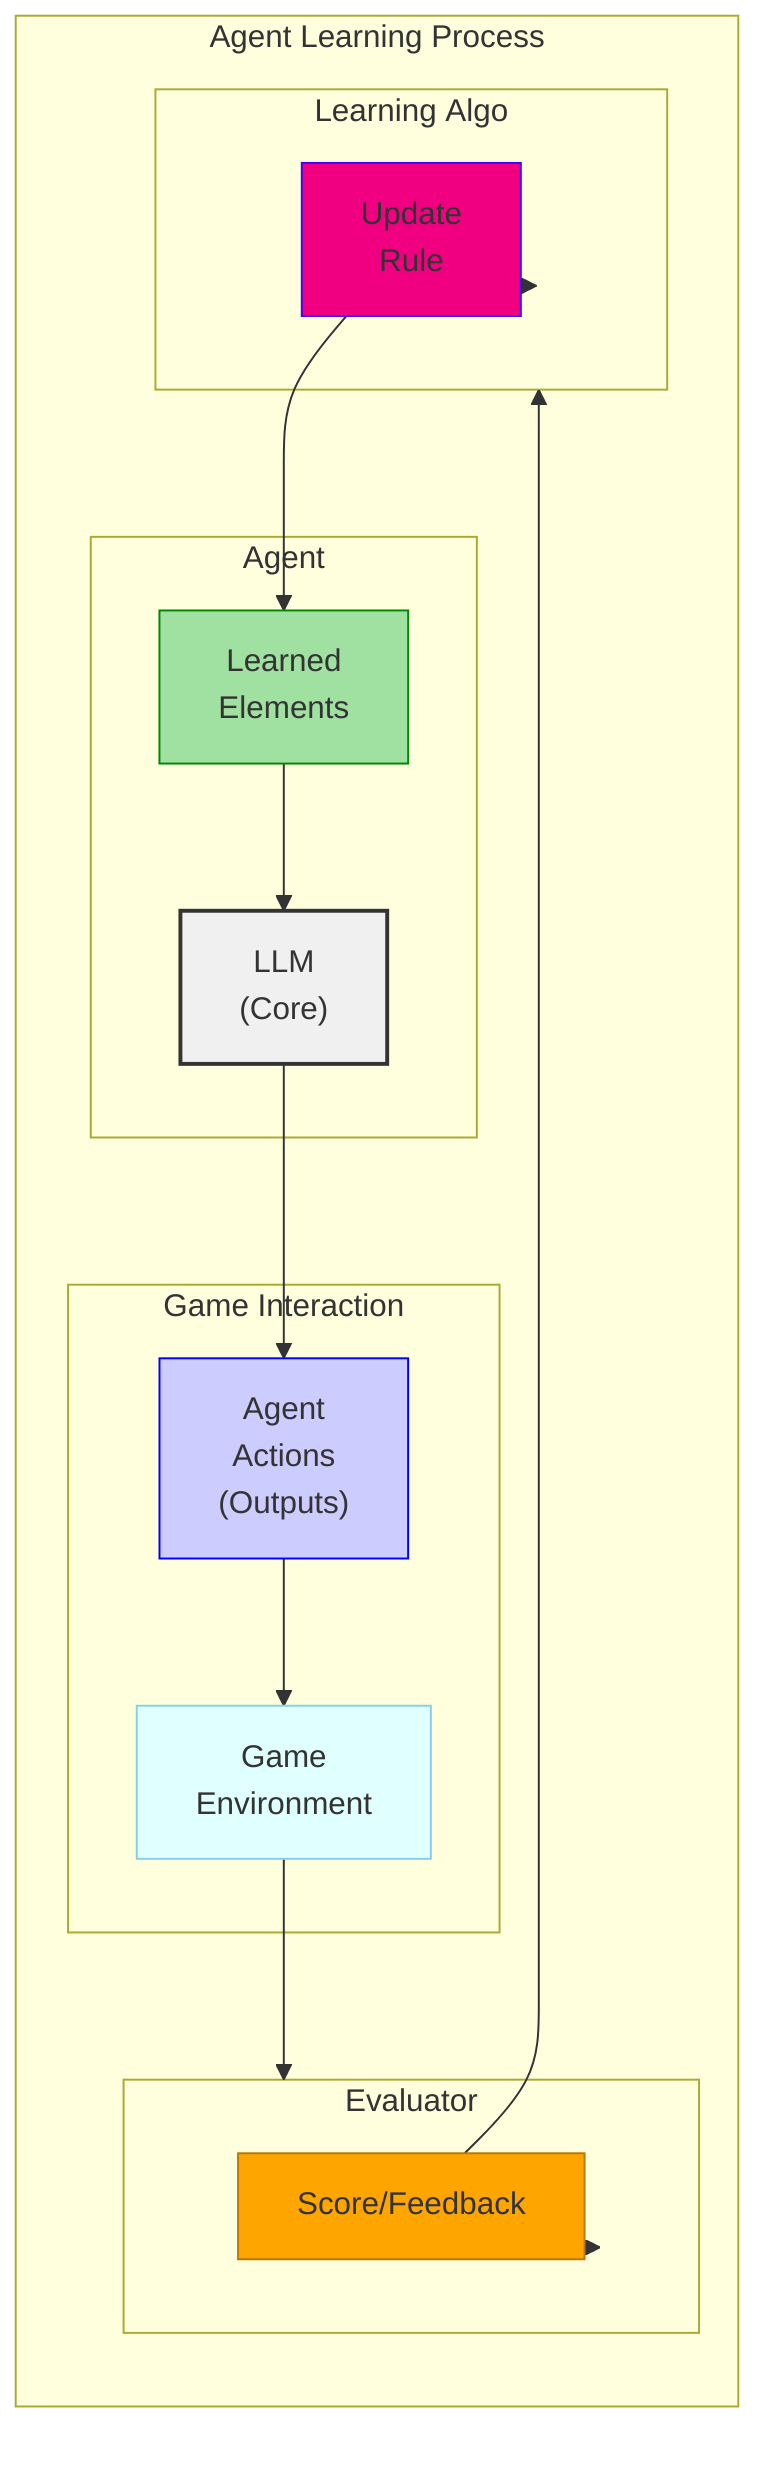 graph LR
    subgraph AgentLearning["Agent&nbsp;Learning&nbsp;Process"]

        subgraph Agent["Agent"]
            LLM["LLM<br>(Core)"]
            LearnedElements["Learned<br>Elements"]
            style LLM fill:#f0f0f0,stroke:#333,stroke-width:2px
            style LearnedElements fill:#a0e0a0,stroke:#080
        end

        subgraph Game["Game&nbsp;Interaction"]
            AgentActions["Agent<br>Actions<br>(Outputs)"]
            GameEnvironment["Game<br>Environment"]
            style AgentActions fill:#ccf,stroke:#00f
            style GameEnvironment fill:#e0ffff,stroke:#87ceeb
        end

        subgraph Evaluator["Evaluator"]
            Score["Score/Feedback"]
            style Score fill:#ffa500,stroke:#b70
        end
        
        subgraph LearningAlgorithm["Learning&nbsp;Algo"]
            UpdateRule["Update<br>Rule"]
            style UpdateRule fill:#f00080,stroke:#40f
        end
        LLM --> AgentActions
        AgentActions --> GameEnvironment
        GameEnvironment --> Evaluator
        Evaluator --> Score
        Score --> LearningAlgorithm
        LearningAlgorithm --> UpdateRule
        UpdateRule --> LearnedElements
        LearnedElements --> LLM


    end